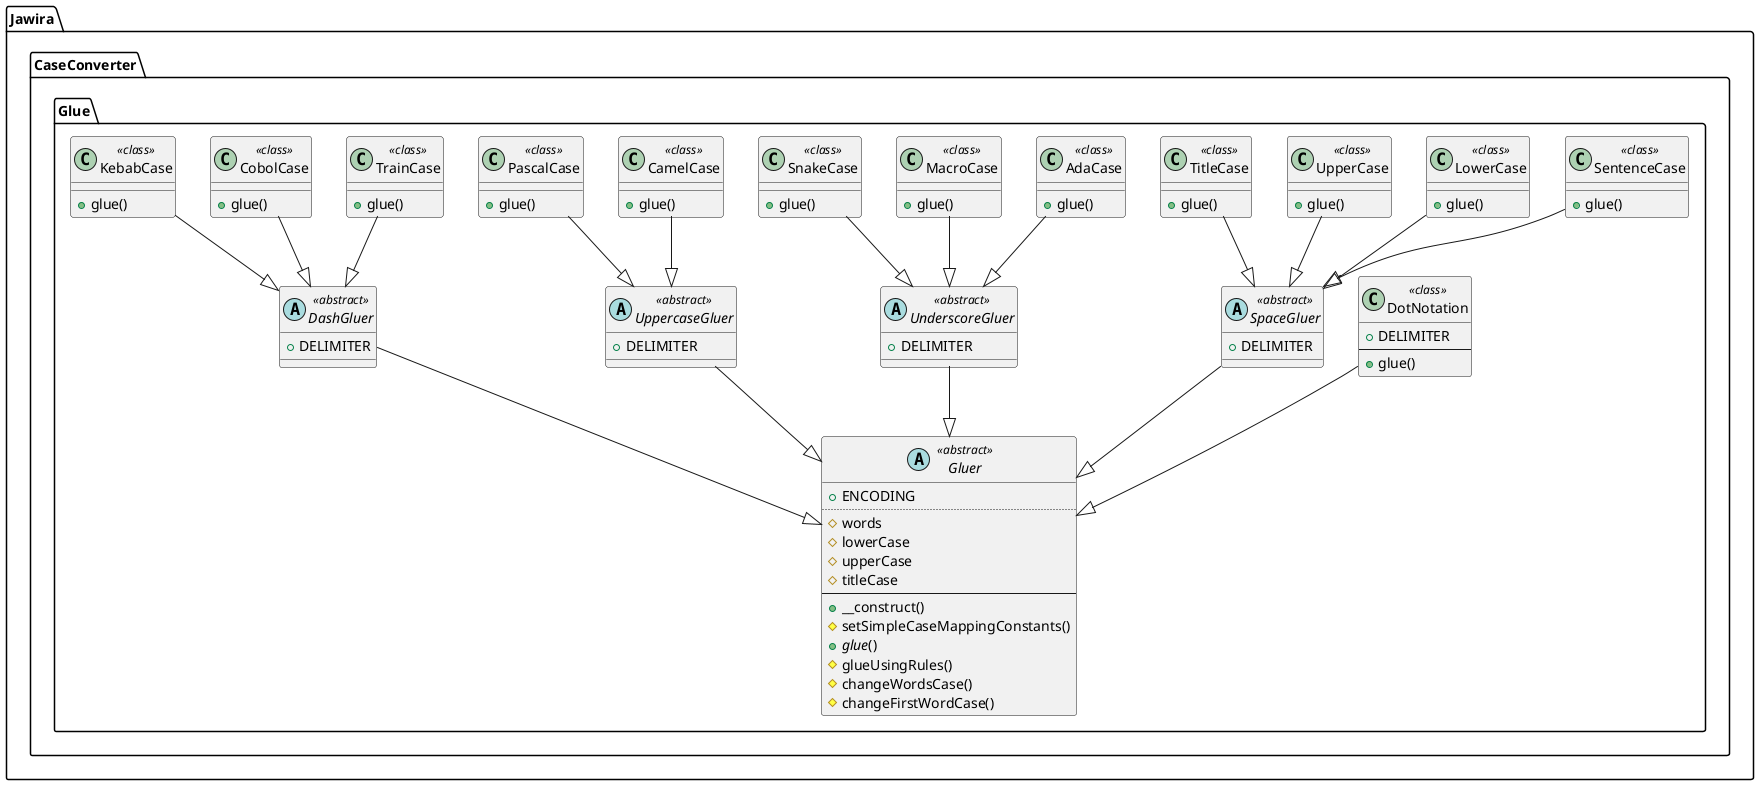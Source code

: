 @startuml
namespace Jawira.CaseConverter.Glue  {
	class SentenceCase << class >> {
		+glue()
	}
	abstract SpaceGluer << abstract >> {
		+DELIMITER
	}
	abstract Gluer << abstract >> {
		+ENCODING
		..
		#words
		#lowerCase
		#upperCase
		#titleCase
		--
		+__construct()
		#setSimpleCaseMappingConstants()
		+<i>glue</i>()
		#glueUsingRules()
		#changeWordsCase()
		#changeFirstWordCase()
	}
	class LowerCase << class >> {
		+glue()
	}
	class DotNotation << class >> {
		+DELIMITER
		--
		+glue()
	}
	abstract UnderscoreGluer << abstract >> {
		+DELIMITER
	}
	class TrainCase << class >> {
		+glue()
	}
	abstract DashGluer << abstract >> {
		+DELIMITER
	}
	abstract UppercaseGluer << abstract >> {
		+DELIMITER
	}
	class AdaCase << class >> {
		+glue()
	}
	class UpperCase << class >> {
		+glue()
	}
	class TitleCase << class >> {
		+glue()
	}
	class MacroCase << class >> {
		+glue()
	}
	class SnakeCase << class >> {
		+glue()
	}
	class CamelCase << class >> {
		+glue()
	}
	class PascalCase << class >> {
		+glue()
	}
	class CobolCase << class >> {
		+glue()
	}
	class KebabCase << class >> {
		+glue()
	}
}
Jawira.CaseConverter.Glue.SpaceGluer --|> Jawira.CaseConverter.Glue.Gluer
Jawira.CaseConverter.Glue.SentenceCase --|> Jawira.CaseConverter.Glue.SpaceGluer
Jawira.CaseConverter.Glue.LowerCase --|> Jawira.CaseConverter.Glue.SpaceGluer
Jawira.CaseConverter.Glue.DotNotation --|> Jawira.CaseConverter.Glue.Gluer
Jawira.CaseConverter.Glue.UnderscoreGluer --|> Jawira.CaseConverter.Glue.Gluer
Jawira.CaseConverter.Glue.DashGluer --|> Jawira.CaseConverter.Glue.Gluer
Jawira.CaseConverter.Glue.TrainCase --|> Jawira.CaseConverter.Glue.DashGluer
Jawira.CaseConverter.Glue.UppercaseGluer --|> Jawira.CaseConverter.Glue.Gluer
Jawira.CaseConverter.Glue.AdaCase --|> Jawira.CaseConverter.Glue.UnderscoreGluer
Jawira.CaseConverter.Glue.UpperCase --|> Jawira.CaseConverter.Glue.SpaceGluer
Jawira.CaseConverter.Glue.TitleCase --|> Jawira.CaseConverter.Glue.SpaceGluer
Jawira.CaseConverter.Glue.MacroCase --|> Jawira.CaseConverter.Glue.UnderscoreGluer
Jawira.CaseConverter.Glue.SnakeCase --|> Jawira.CaseConverter.Glue.UnderscoreGluer
Jawira.CaseConverter.Glue.CamelCase --|> Jawira.CaseConverter.Glue.UppercaseGluer
Jawira.CaseConverter.Glue.PascalCase --|> Jawira.CaseConverter.Glue.UppercaseGluer
Jawira.CaseConverter.Glue.CobolCase --|> Jawira.CaseConverter.Glue.DashGluer
Jawira.CaseConverter.Glue.KebabCase --|> Jawira.CaseConverter.Glue.DashGluer
@enduml

